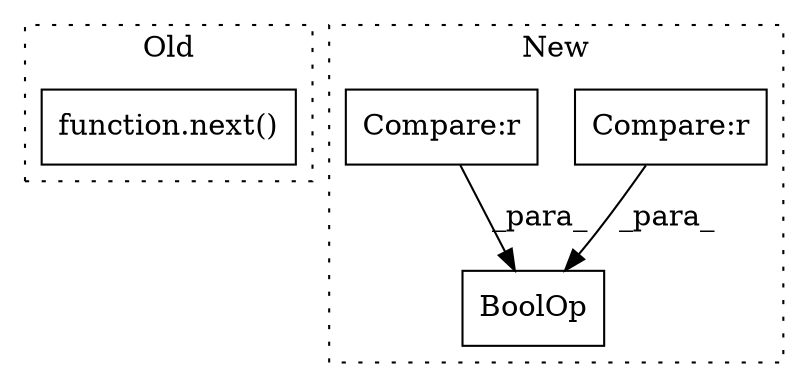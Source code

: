 digraph G {
subgraph cluster0 {
1 [label="function.next()" a="75" s="6718,6751" l="5,1" shape="box"];
label = "Old";
style="dotted";
}
subgraph cluster1 {
2 [label="BoolOp" a="72" s="6690" l="187" shape="box"];
3 [label="Compare:r" a="40" s="6826" l="37" shape="box"];
4 [label="Compare:r" a="40" s="6746" l="62" shape="box"];
label = "New";
style="dotted";
}
3 -> 2 [label="_para_"];
4 -> 2 [label="_para_"];
}